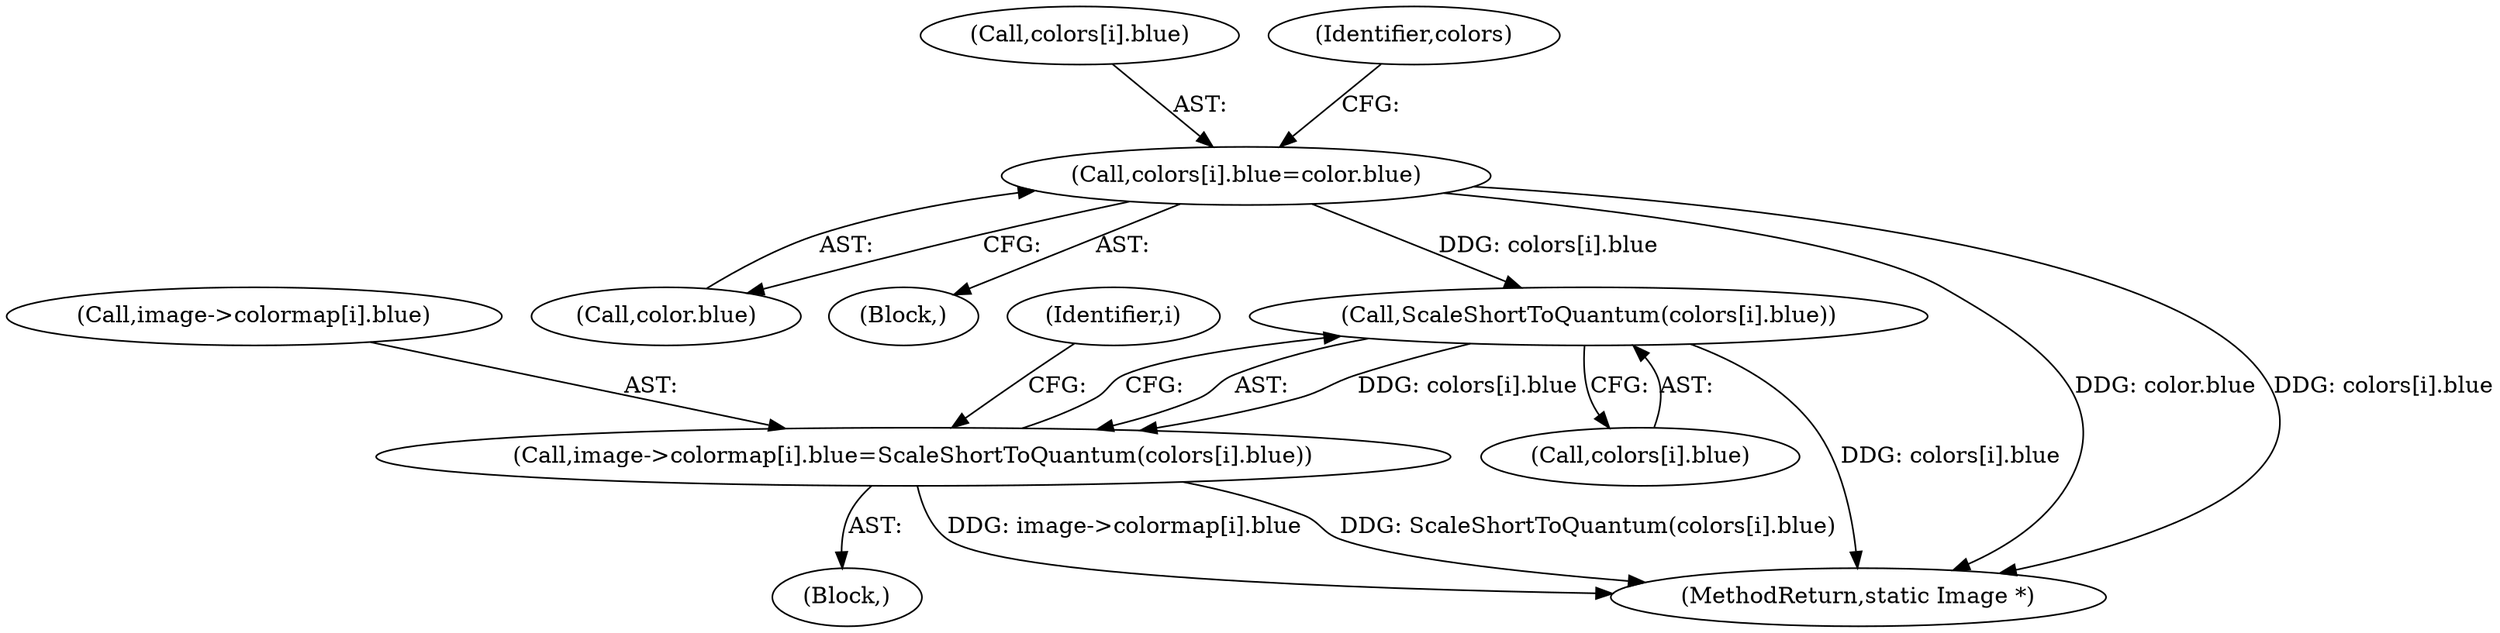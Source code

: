 digraph "0_ImageMagick6_f663dfb8431c97d95682a2b533cca1c8233d21b4@pointer" {
"1001685" [label="(Call,ScaleShortToQuantum(colors[i].blue))"];
"1000814" [label="(Call,colors[i].blue=color.blue)"];
"1001677" [label="(Call,image->colormap[i].blue=ScaleShortToQuantum(colors[i].blue))"];
"1001686" [label="(Call,colors[i].blue)"];
"1000815" [label="(Call,colors[i].blue)"];
"1001648" [label="(Block,)"];
"1000814" [label="(Call,colors[i].blue=color.blue)"];
"1000820" [label="(Call,color.blue)"];
"1001678" [label="(Call,image->colormap[i].blue)"];
"1000757" [label="(Block,)"];
"1001677" [label="(Call,image->colormap[i].blue=ScaleShortToQuantum(colors[i].blue))"];
"1000826" [label="(Identifier,colors)"];
"1001647" [label="(Identifier,i)"];
"1001685" [label="(Call,ScaleShortToQuantum(colors[i].blue))"];
"1001840" [label="(MethodReturn,static Image *)"];
"1001685" -> "1001677"  [label="AST: "];
"1001685" -> "1001686"  [label="CFG: "];
"1001686" -> "1001685"  [label="AST: "];
"1001677" -> "1001685"  [label="CFG: "];
"1001685" -> "1001840"  [label="DDG: colors[i].blue"];
"1001685" -> "1001677"  [label="DDG: colors[i].blue"];
"1000814" -> "1001685"  [label="DDG: colors[i].blue"];
"1000814" -> "1000757"  [label="AST: "];
"1000814" -> "1000820"  [label="CFG: "];
"1000815" -> "1000814"  [label="AST: "];
"1000820" -> "1000814"  [label="AST: "];
"1000826" -> "1000814"  [label="CFG: "];
"1000814" -> "1001840"  [label="DDG: color.blue"];
"1000814" -> "1001840"  [label="DDG: colors[i].blue"];
"1001677" -> "1001648"  [label="AST: "];
"1001678" -> "1001677"  [label="AST: "];
"1001647" -> "1001677"  [label="CFG: "];
"1001677" -> "1001840"  [label="DDG: image->colormap[i].blue"];
"1001677" -> "1001840"  [label="DDG: ScaleShortToQuantum(colors[i].blue)"];
}
